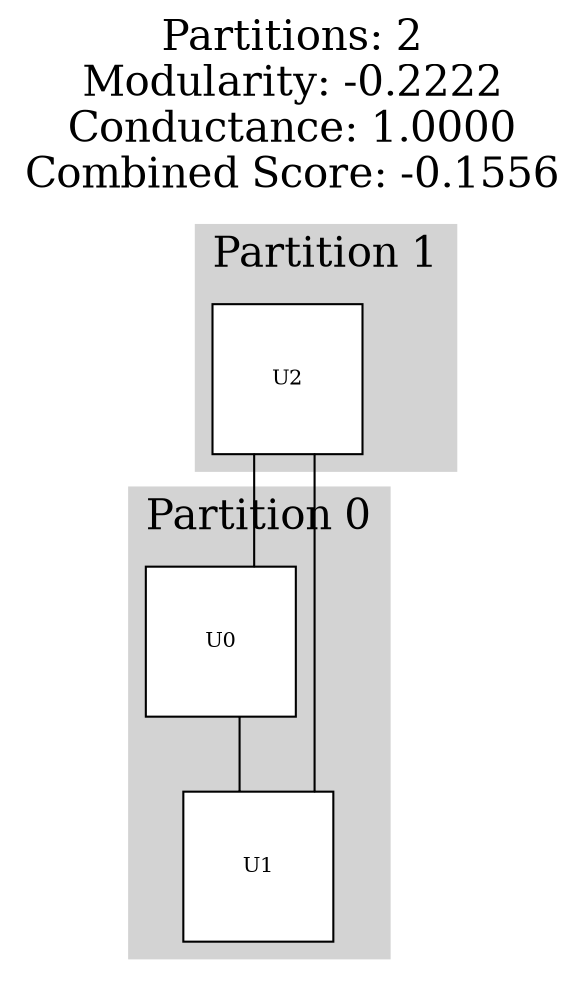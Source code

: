 digraph "" {
	graph [fontsize=20,
		label="Partitions: 2
Modularity: -0.2222
Conductance: 1.0000
Combined Score: -0.1556",
		labelloc=t,
		overlap=false,
		rankdir=TB,
		ratio=auto,
		splines=ortho
	];
	node [fillcolor=white,
		fontsize=10,
		style=filled
	];
	edge [arrowhead=dot,
		arrowsize=0.0,
		arrowtail=dot,
		dir=both,
		fontsize=8
	];
	subgraph cluster_1 {
		graph [color=lightgrey,
			label="Partition 1",
			style=filled
		];
		U2	[fixedsize=True,
			height=1.0,
			shape=box,
			width=1.0];
	}
	subgraph cluster_0 {
		graph [color=lightgrey,
			label="Partition 0",
			style=filled
		];
		U0	[fixedsize=True,
			height=1.0,
			shape=box,
			width=1.0];
		U1	[fixedsize=True,
			height=1.0,
			shape=box,
			width=1.0];
	}
	U2 -> U0;
	U2 -> U1;
	U0 -> U1;
}

